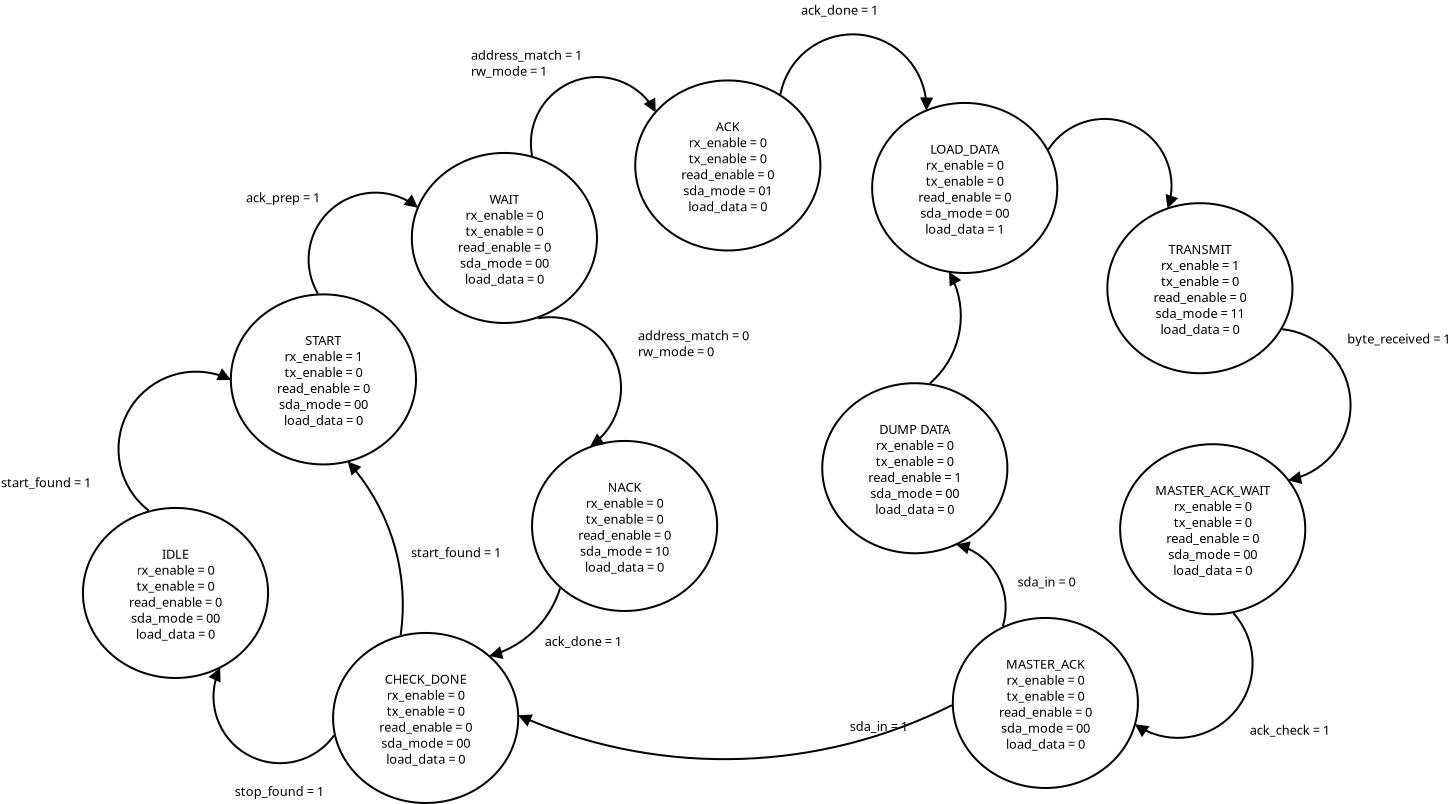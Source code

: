 <?xml version="1.0" encoding="UTF-8"?>
<dia:diagram xmlns:dia="http://www.lysator.liu.se/~alla/dia/">
  <dia:layer name="Background" visible="true" active="true">
    <dia:object type="Flowchart - Ellipse" version="0" id="O0">
      <dia:attribute name="obj_pos">
        <dia:point val="3.981,12.547"/>
      </dia:attribute>
      <dia:attribute name="obj_bb">
        <dia:rectangle val="3.931,12.497;13.287,21.1"/>
      </dia:attribute>
      <dia:attribute name="elem_corner">
        <dia:point val="3.981,12.547"/>
      </dia:attribute>
      <dia:attribute name="elem_width">
        <dia:real val="9.257"/>
      </dia:attribute>
      <dia:attribute name="elem_height">
        <dia:real val="8.503"/>
      </dia:attribute>
      <dia:attribute name="show_background">
        <dia:boolean val="true"/>
      </dia:attribute>
      <dia:attribute name="padding">
        <dia:real val="0.354"/>
      </dia:attribute>
      <dia:attribute name="text">
        <dia:composite type="text">
          <dia:attribute name="string">
            <dia:string>#START
rx_enable = 1
tx_enable = 0
read_enable = 0
sda_mode = 00
load_data = 0#</dia:string>
          </dia:attribute>
          <dia:attribute name="font">
            <dia:font family="sans" style="0" name="Helvetica"/>
          </dia:attribute>
          <dia:attribute name="height">
            <dia:real val="0.8"/>
          </dia:attribute>
          <dia:attribute name="pos">
            <dia:point val="8.609,14.993"/>
          </dia:attribute>
          <dia:attribute name="color">
            <dia:color val="#000000"/>
          </dia:attribute>
          <dia:attribute name="alignment">
            <dia:enum val="1"/>
          </dia:attribute>
        </dia:composite>
      </dia:attribute>
    </dia:object>
    <dia:object type="Flowchart - Ellipse" version="0" id="O1">
      <dia:attribute name="obj_pos">
        <dia:point val="13.03,5.475"/>
      </dia:attribute>
      <dia:attribute name="obj_bb">
        <dia:rectangle val="12.98,5.425;22.337,14.028"/>
      </dia:attribute>
      <dia:attribute name="elem_corner">
        <dia:point val="13.03,5.475"/>
      </dia:attribute>
      <dia:attribute name="elem_width">
        <dia:real val="9.257"/>
      </dia:attribute>
      <dia:attribute name="elem_height">
        <dia:real val="8.503"/>
      </dia:attribute>
      <dia:attribute name="show_background">
        <dia:boolean val="true"/>
      </dia:attribute>
      <dia:attribute name="padding">
        <dia:real val="0.354"/>
      </dia:attribute>
      <dia:attribute name="text">
        <dia:composite type="text">
          <dia:attribute name="string">
            <dia:string>#WAIT
rx_enable = 0
tx_enable = 0
read_enable = 0
sda_mode = 00
load_data = 0#</dia:string>
          </dia:attribute>
          <dia:attribute name="font">
            <dia:font family="sans" style="0" name="Helvetica"/>
          </dia:attribute>
          <dia:attribute name="height">
            <dia:real val="0.8"/>
          </dia:attribute>
          <dia:attribute name="pos">
            <dia:point val="17.658,7.922"/>
          </dia:attribute>
          <dia:attribute name="color">
            <dia:color val="#000000"/>
          </dia:attribute>
          <dia:attribute name="alignment">
            <dia:enum val="1"/>
          </dia:attribute>
        </dia:composite>
      </dia:attribute>
    </dia:object>
    <dia:object type="Flowchart - Ellipse" version="0" id="O2">
      <dia:attribute name="obj_pos">
        <dia:point val="-3.415,23.225"/>
      </dia:attribute>
      <dia:attribute name="obj_bb">
        <dia:rectangle val="-3.465,23.175;5.892,31.778"/>
      </dia:attribute>
      <dia:attribute name="elem_corner">
        <dia:point val="-3.415,23.225"/>
      </dia:attribute>
      <dia:attribute name="elem_width">
        <dia:real val="9.257"/>
      </dia:attribute>
      <dia:attribute name="elem_height">
        <dia:real val="8.503"/>
      </dia:attribute>
      <dia:attribute name="show_background">
        <dia:boolean val="true"/>
      </dia:attribute>
      <dia:attribute name="padding">
        <dia:real val="0.354"/>
      </dia:attribute>
      <dia:attribute name="text">
        <dia:composite type="text">
          <dia:attribute name="string">
            <dia:string>#IDLE
rx_enable = 0
tx_enable = 0
read_enable = 0
sda_mode = 00
load_data = 0#</dia:string>
          </dia:attribute>
          <dia:attribute name="font">
            <dia:font family="sans" style="0" name="Helvetica"/>
          </dia:attribute>
          <dia:attribute name="height">
            <dia:real val="0.8"/>
          </dia:attribute>
          <dia:attribute name="pos">
            <dia:point val="1.213,25.672"/>
          </dia:attribute>
          <dia:attribute name="color">
            <dia:color val="#000000"/>
          </dia:attribute>
          <dia:attribute name="alignment">
            <dia:enum val="1"/>
          </dia:attribute>
        </dia:composite>
      </dia:attribute>
    </dia:object>
    <dia:object type="Flowchart - Ellipse" version="0" id="O3">
      <dia:attribute name="obj_pos">
        <dia:point val="19.04,19.875"/>
      </dia:attribute>
      <dia:attribute name="obj_bb">
        <dia:rectangle val="18.99,19.825;28.347,28.428"/>
      </dia:attribute>
      <dia:attribute name="elem_corner">
        <dia:point val="19.04,19.875"/>
      </dia:attribute>
      <dia:attribute name="elem_width">
        <dia:real val="9.257"/>
      </dia:attribute>
      <dia:attribute name="elem_height">
        <dia:real val="8.503"/>
      </dia:attribute>
      <dia:attribute name="show_background">
        <dia:boolean val="true"/>
      </dia:attribute>
      <dia:attribute name="padding">
        <dia:real val="0.354"/>
      </dia:attribute>
      <dia:attribute name="text">
        <dia:composite type="text">
          <dia:attribute name="string">
            <dia:string>#NACK
rx_enable = 0
tx_enable = 0
read_enable = 0
sda_mode = 10
load_data = 0#</dia:string>
          </dia:attribute>
          <dia:attribute name="font">
            <dia:font family="sans" style="0" name="Helvetica"/>
          </dia:attribute>
          <dia:attribute name="height">
            <dia:real val="0.8"/>
          </dia:attribute>
          <dia:attribute name="pos">
            <dia:point val="23.669,22.322"/>
          </dia:attribute>
          <dia:attribute name="color">
            <dia:color val="#000000"/>
          </dia:attribute>
          <dia:attribute name="alignment">
            <dia:enum val="1"/>
          </dia:attribute>
        </dia:composite>
      </dia:attribute>
    </dia:object>
    <dia:object type="Flowchart - Ellipse" version="0" id="O4">
      <dia:attribute name="obj_pos">
        <dia:point val="36.045,2.975"/>
      </dia:attribute>
      <dia:attribute name="obj_bb">
        <dia:rectangle val="35.995,2.925;45.352,11.528"/>
      </dia:attribute>
      <dia:attribute name="elem_corner">
        <dia:point val="36.045,2.975"/>
      </dia:attribute>
      <dia:attribute name="elem_width">
        <dia:real val="9.257"/>
      </dia:attribute>
      <dia:attribute name="elem_height">
        <dia:real val="8.503"/>
      </dia:attribute>
      <dia:attribute name="show_background">
        <dia:boolean val="true"/>
      </dia:attribute>
      <dia:attribute name="padding">
        <dia:real val="0.354"/>
      </dia:attribute>
      <dia:attribute name="text">
        <dia:composite type="text">
          <dia:attribute name="string">
            <dia:string>#LOAD_DATA
rx_enable = 0
tx_enable = 0
read_enable = 0
sda_mode = 00
load_data = 1#</dia:string>
          </dia:attribute>
          <dia:attribute name="font">
            <dia:font family="sans" style="0" name="Helvetica"/>
          </dia:attribute>
          <dia:attribute name="height">
            <dia:real val="0.8"/>
          </dia:attribute>
          <dia:attribute name="pos">
            <dia:point val="40.673,5.422"/>
          </dia:attribute>
          <dia:attribute name="color">
            <dia:color val="#000000"/>
          </dia:attribute>
          <dia:attribute name="alignment">
            <dia:enum val="1"/>
          </dia:attribute>
        </dia:composite>
      </dia:attribute>
    </dia:object>
    <dia:object type="Flowchart - Ellipse" version="0" id="O5">
      <dia:attribute name="obj_pos">
        <dia:point val="24.2,1.85"/>
      </dia:attribute>
      <dia:attribute name="obj_bb">
        <dia:rectangle val="24.15,1.8;33.507,10.403"/>
      </dia:attribute>
      <dia:attribute name="elem_corner">
        <dia:point val="24.2,1.85"/>
      </dia:attribute>
      <dia:attribute name="elem_width">
        <dia:real val="9.257"/>
      </dia:attribute>
      <dia:attribute name="elem_height">
        <dia:real val="8.503"/>
      </dia:attribute>
      <dia:attribute name="show_background">
        <dia:boolean val="true"/>
      </dia:attribute>
      <dia:attribute name="padding">
        <dia:real val="0.354"/>
      </dia:attribute>
      <dia:attribute name="text">
        <dia:composite type="text">
          <dia:attribute name="string">
            <dia:string>#ACK
rx_enable = 0
tx_enable = 0
read_enable = 0
sda_mode = 01
load_data = 0#</dia:string>
          </dia:attribute>
          <dia:attribute name="font">
            <dia:font family="sans" style="0" name="Helvetica"/>
          </dia:attribute>
          <dia:attribute name="height">
            <dia:real val="0.8"/>
          </dia:attribute>
          <dia:attribute name="pos">
            <dia:point val="28.828,4.297"/>
          </dia:attribute>
          <dia:attribute name="color">
            <dia:color val="#000000"/>
          </dia:attribute>
          <dia:attribute name="alignment">
            <dia:enum val="1"/>
          </dia:attribute>
        </dia:composite>
      </dia:attribute>
    </dia:object>
    <dia:object type="Flowchart - Ellipse" version="0" id="O6">
      <dia:attribute name="obj_pos">
        <dia:point val="47.805,7.987"/>
      </dia:attribute>
      <dia:attribute name="obj_bb">
        <dia:rectangle val="47.755,7.938;57.112,16.541"/>
      </dia:attribute>
      <dia:attribute name="elem_corner">
        <dia:point val="47.805,7.987"/>
      </dia:attribute>
      <dia:attribute name="elem_width">
        <dia:real val="9.257"/>
      </dia:attribute>
      <dia:attribute name="elem_height">
        <dia:real val="8.503"/>
      </dia:attribute>
      <dia:attribute name="show_background">
        <dia:boolean val="true"/>
      </dia:attribute>
      <dia:attribute name="padding">
        <dia:real val="0.354"/>
      </dia:attribute>
      <dia:attribute name="text">
        <dia:composite type="text">
          <dia:attribute name="string">
            <dia:string>#TRANSMIT
rx_enable = 1
tx_enable = 0
read_enable = 0
sda_mode = 11
load_data = 0#</dia:string>
          </dia:attribute>
          <dia:attribute name="font">
            <dia:font family="sans" style="0" name="Helvetica"/>
          </dia:attribute>
          <dia:attribute name="height">
            <dia:real val="0.8"/>
          </dia:attribute>
          <dia:attribute name="pos">
            <dia:point val="52.434,10.434"/>
          </dia:attribute>
          <dia:attribute name="color">
            <dia:color val="#000000"/>
          </dia:attribute>
          <dia:attribute name="alignment">
            <dia:enum val="1"/>
          </dia:attribute>
        </dia:composite>
      </dia:attribute>
    </dia:object>
    <dia:object type="Flowchart - Ellipse" version="0" id="O7">
      <dia:attribute name="obj_pos">
        <dia:point val="40.078,28.725"/>
      </dia:attribute>
      <dia:attribute name="obj_bb">
        <dia:rectangle val="40.028,28.675;49.384,37.278"/>
      </dia:attribute>
      <dia:attribute name="elem_corner">
        <dia:point val="40.078,28.725"/>
      </dia:attribute>
      <dia:attribute name="elem_width">
        <dia:real val="9.257"/>
      </dia:attribute>
      <dia:attribute name="elem_height">
        <dia:real val="8.503"/>
      </dia:attribute>
      <dia:attribute name="show_background">
        <dia:boolean val="true"/>
      </dia:attribute>
      <dia:attribute name="padding">
        <dia:real val="0.354"/>
      </dia:attribute>
      <dia:attribute name="text">
        <dia:composite type="text">
          <dia:attribute name="string">
            <dia:string>#MASTER_ACK
rx_enable = 0
tx_enable = 0
read_enable = 0
sda_mode = 00
load_data = 0#</dia:string>
          </dia:attribute>
          <dia:attribute name="font">
            <dia:font family="sans" style="0" name="Helvetica"/>
          </dia:attribute>
          <dia:attribute name="height">
            <dia:real val="0.8"/>
          </dia:attribute>
          <dia:attribute name="pos">
            <dia:point val="44.706,31.172"/>
          </dia:attribute>
          <dia:attribute name="color">
            <dia:color val="#000000"/>
          </dia:attribute>
          <dia:attribute name="alignment">
            <dia:enum val="1"/>
          </dia:attribute>
        </dia:composite>
      </dia:attribute>
    </dia:object>
    <dia:object type="Flowchart - Ellipse" version="0" id="O8">
      <dia:attribute name="obj_pos">
        <dia:point val="48.445,20.038"/>
      </dia:attribute>
      <dia:attribute name="obj_bb">
        <dia:rectangle val="48.395,19.988;57.752,28.591"/>
      </dia:attribute>
      <dia:attribute name="elem_corner">
        <dia:point val="48.445,20.038"/>
      </dia:attribute>
      <dia:attribute name="elem_width">
        <dia:real val="9.257"/>
      </dia:attribute>
      <dia:attribute name="elem_height">
        <dia:real val="8.503"/>
      </dia:attribute>
      <dia:attribute name="show_background">
        <dia:boolean val="true"/>
      </dia:attribute>
      <dia:attribute name="padding">
        <dia:real val="0.354"/>
      </dia:attribute>
      <dia:attribute name="text">
        <dia:composite type="text">
          <dia:attribute name="string">
            <dia:string>#MASTER_ACK_WAIT
rx_enable = 0
tx_enable = 0
read_enable = 0
sda_mode = 00
load_data = 0#</dia:string>
          </dia:attribute>
          <dia:attribute name="font">
            <dia:font family="sans" style="0" name="Helvetica"/>
          </dia:attribute>
          <dia:attribute name="height">
            <dia:real val="0.8"/>
          </dia:attribute>
          <dia:attribute name="pos">
            <dia:point val="53.074,22.484"/>
          </dia:attribute>
          <dia:attribute name="color">
            <dia:color val="#000000"/>
          </dia:attribute>
          <dia:attribute name="alignment">
            <dia:enum val="1"/>
          </dia:attribute>
        </dia:composite>
      </dia:attribute>
    </dia:object>
    <dia:object type="Standard - Text" version="1" id="O9">
      <dia:attribute name="obj_pos">
        <dia:point val="8.609,16.798"/>
      </dia:attribute>
      <dia:attribute name="obj_bb">
        <dia:rectangle val="8.609,16.203;8.609,16.951"/>
      </dia:attribute>
      <dia:attribute name="text">
        <dia:composite type="text">
          <dia:attribute name="string">
            <dia:string>##</dia:string>
          </dia:attribute>
          <dia:attribute name="font">
            <dia:font family="sans" style="0" name="Helvetica"/>
          </dia:attribute>
          <dia:attribute name="height">
            <dia:real val="0.8"/>
          </dia:attribute>
          <dia:attribute name="pos">
            <dia:point val="8.609,16.798"/>
          </dia:attribute>
          <dia:attribute name="color">
            <dia:color val="#000000"/>
          </dia:attribute>
          <dia:attribute name="alignment">
            <dia:enum val="0"/>
          </dia:attribute>
        </dia:composite>
      </dia:attribute>
      <dia:attribute name="valign">
        <dia:enum val="3"/>
      </dia:attribute>
      <dia:connections>
        <dia:connection handle="0" to="O0" connection="16"/>
      </dia:connections>
    </dia:object>
    <dia:object type="Flowchart - Ellipse" version="0" id="O10">
      <dia:attribute name="obj_pos">
        <dia:point val="9.093,29.475"/>
      </dia:attribute>
      <dia:attribute name="obj_bb">
        <dia:rectangle val="9.043,29.425;18.399,38.028"/>
      </dia:attribute>
      <dia:attribute name="elem_corner">
        <dia:point val="9.093,29.475"/>
      </dia:attribute>
      <dia:attribute name="elem_width">
        <dia:real val="9.257"/>
      </dia:attribute>
      <dia:attribute name="elem_height">
        <dia:real val="8.503"/>
      </dia:attribute>
      <dia:attribute name="show_background">
        <dia:boolean val="true"/>
      </dia:attribute>
      <dia:attribute name="padding">
        <dia:real val="0.354"/>
      </dia:attribute>
      <dia:attribute name="text">
        <dia:composite type="text">
          <dia:attribute name="string">
            <dia:string>#CHECK_DONE
rx_enable = 0
tx_enable = 0
read_enable = 0
sda_mode = 00
load_data = 0#</dia:string>
          </dia:attribute>
          <dia:attribute name="font">
            <dia:font family="sans" style="0" name="Helvetica"/>
          </dia:attribute>
          <dia:attribute name="height">
            <dia:real val="0.8"/>
          </dia:attribute>
          <dia:attribute name="pos">
            <dia:point val="13.721,31.922"/>
          </dia:attribute>
          <dia:attribute name="color">
            <dia:color val="#000000"/>
          </dia:attribute>
          <dia:attribute name="alignment">
            <dia:enum val="1"/>
          </dia:attribute>
        </dia:composite>
      </dia:attribute>
    </dia:object>
    <dia:object type="Standard - Arc" version="0" id="O11">
      <dia:attribute name="obj_pos">
        <dia:point val="17.658,9.727"/>
      </dia:attribute>
      <dia:attribute name="obj_bb">
        <dia:rectangle val="17.149,1.502;29.014,9.79"/>
      </dia:attribute>
      <dia:attribute name="conn_endpoints">
        <dia:point val="17.658,9.727"/>
        <dia:point val="28.828,6.102"/>
      </dia:attribute>
      <dia:attribute name="curve_distance">
        <dia:real val="-6.386"/>
      </dia:attribute>
      <dia:attribute name="end_arrow">
        <dia:enum val="3"/>
      </dia:attribute>
      <dia:attribute name="end_arrow_length">
        <dia:real val="0.5"/>
      </dia:attribute>
      <dia:attribute name="end_arrow_width">
        <dia:real val="0.5"/>
      </dia:attribute>
      <dia:connections>
        <dia:connection handle="0" to="O1" connection="16"/>
        <dia:connection handle="1" to="O5" connection="16"/>
      </dia:connections>
    </dia:object>
    <dia:object type="Standard - Arc" version="0" id="O12">
      <dia:attribute name="obj_pos">
        <dia:point val="1.213,27.477"/>
      </dia:attribute>
      <dia:attribute name="obj_bb">
        <dia:rectangle val="-2.158,15.221;8.679,27.546"/>
      </dia:attribute>
      <dia:attribute name="conn_endpoints">
        <dia:point val="1.213,27.477"/>
        <dia:point val="8.609,16.798"/>
      </dia:attribute>
      <dia:attribute name="curve_distance">
        <dia:real val="-7.127"/>
      </dia:attribute>
      <dia:attribute name="end_arrow">
        <dia:enum val="3"/>
      </dia:attribute>
      <dia:attribute name="end_arrow_length">
        <dia:real val="0.5"/>
      </dia:attribute>
      <dia:attribute name="end_arrow_width">
        <dia:real val="0.5"/>
      </dia:attribute>
      <dia:connections>
        <dia:connection handle="0" to="O2" connection="16"/>
        <dia:connection handle="1" to="O0" connection="16"/>
      </dia:connections>
    </dia:object>
    <dia:object type="Standard - Arc" version="0" id="O13">
      <dia:attribute name="obj_pos">
        <dia:point val="8.609,16.798"/>
      </dia:attribute>
      <dia:attribute name="obj_bb">
        <dia:rectangle val="6.882,6.893;17.729,16.869"/>
      </dia:attribute>
      <dia:attribute name="conn_endpoints">
        <dia:point val="8.609,16.798"/>
        <dia:point val="17.658,9.727"/>
      </dia:attribute>
      <dia:attribute name="curve_distance">
        <dia:real val="-6.464"/>
      </dia:attribute>
      <dia:attribute name="end_arrow">
        <dia:enum val="3"/>
      </dia:attribute>
      <dia:attribute name="end_arrow_length">
        <dia:real val="0.5"/>
      </dia:attribute>
      <dia:attribute name="end_arrow_width">
        <dia:real val="0.5"/>
      </dia:attribute>
      <dia:connections>
        <dia:connection handle="0" to="O0" connection="16"/>
        <dia:connection handle="1" to="O1" connection="16"/>
      </dia:connections>
    </dia:object>
    <dia:object type="Standard - Arc" version="0" id="O14">
      <dia:attribute name="obj_pos">
        <dia:point val="28.828,6.102"/>
      </dia:attribute>
      <dia:attribute name="obj_bb">
        <dia:rectangle val="28.756,-0.515;41.155,7.286"/>
      </dia:attribute>
      <dia:attribute name="conn_endpoints">
        <dia:point val="28.828,6.102"/>
        <dia:point val="40.673,7.227"/>
      </dia:attribute>
      <dia:attribute name="curve_distance">
        <dia:real val="-7.134"/>
      </dia:attribute>
      <dia:attribute name="end_arrow">
        <dia:enum val="3"/>
      </dia:attribute>
      <dia:attribute name="end_arrow_length">
        <dia:real val="0.5"/>
      </dia:attribute>
      <dia:attribute name="end_arrow_width">
        <dia:real val="0.5"/>
      </dia:attribute>
      <dia:connections>
        <dia:connection handle="0" to="O5" connection="16"/>
        <dia:connection handle="1" to="O4" connection="16"/>
      </dia:connections>
    </dia:object>
    <dia:object type="Standard - Arc" version="0" id="O15">
      <dia:attribute name="obj_pos">
        <dia:point val="40.673,7.227"/>
      </dia:attribute>
      <dia:attribute name="obj_bb">
        <dia:rectangle val="40.608,3.48;52.959,12.305"/>
      </dia:attribute>
      <dia:attribute name="conn_endpoints">
        <dia:point val="40.673,7.227"/>
        <dia:point val="52.434,12.239"/>
      </dia:attribute>
      <dia:attribute name="curve_distance">
        <dia:real val="-6.186"/>
      </dia:attribute>
      <dia:attribute name="end_arrow">
        <dia:enum val="3"/>
      </dia:attribute>
      <dia:attribute name="end_arrow_length">
        <dia:real val="0.5"/>
      </dia:attribute>
      <dia:attribute name="end_arrow_width">
        <dia:real val="0.5"/>
      </dia:attribute>
      <dia:connections>
        <dia:connection handle="0" to="O4" connection="16"/>
        <dia:connection handle="1" to="O6" connection="16"/>
      </dia:connections>
    </dia:object>
    <dia:object type="Standard - Arc" version="0" id="O16">
      <dia:attribute name="obj_pos">
        <dia:point val="52.434,12.239"/>
      </dia:attribute>
      <dia:attribute name="obj_bb">
        <dia:rectangle val="52.381,12.026;60.02,24.692"/>
      </dia:attribute>
      <dia:attribute name="conn_endpoints">
        <dia:point val="52.434,12.239"/>
        <dia:point val="53.074,24.289"/>
      </dia:attribute>
      <dia:attribute name="curve_distance">
        <dia:real val="-7.218"/>
      </dia:attribute>
      <dia:attribute name="end_arrow">
        <dia:enum val="3"/>
      </dia:attribute>
      <dia:attribute name="end_arrow_length">
        <dia:real val="0.5"/>
      </dia:attribute>
      <dia:attribute name="end_arrow_width">
        <dia:real val="0.5"/>
      </dia:attribute>
      <dia:connections>
        <dia:connection handle="0" to="O6" connection="16"/>
        <dia:connection handle="1" to="O8" connection="16"/>
      </dia:connections>
    </dia:object>
    <dia:object type="Standard - Arc" version="0" id="O17">
      <dia:attribute name="obj_pos">
        <dia:point val="53.074,24.289"/>
      </dia:attribute>
      <dia:attribute name="obj_bb">
        <dia:rectangle val="44.635,24.218;55.784,35.501"/>
      </dia:attribute>
      <dia:attribute name="conn_endpoints">
        <dia:point val="53.074,24.289"/>
        <dia:point val="44.706,32.977"/>
      </dia:attribute>
      <dia:attribute name="curve_distance">
        <dia:real val="-7.128"/>
      </dia:attribute>
      <dia:attribute name="end_arrow">
        <dia:enum val="3"/>
      </dia:attribute>
      <dia:attribute name="end_arrow_length">
        <dia:real val="0.5"/>
      </dia:attribute>
      <dia:attribute name="end_arrow_width">
        <dia:real val="0.5"/>
      </dia:attribute>
      <dia:connections>
        <dia:connection handle="0" to="O8" connection="16"/>
        <dia:connection handle="1" to="O7" connection="16"/>
      </dia:connections>
    </dia:object>
    <dia:object type="Standard - Arc" version="0" id="O18">
      <dia:attribute name="obj_pos">
        <dia:point val="13.721,33.727"/>
      </dia:attribute>
      <dia:attribute name="obj_bb">
        <dia:rectangle val="0.745,27.41;13.788,36.443"/>
      </dia:attribute>
      <dia:attribute name="conn_endpoints">
        <dia:point val="13.721,33.727"/>
        <dia:point val="1.213,27.477"/>
      </dia:attribute>
      <dia:attribute name="curve_distance">
        <dia:real val="-5.63"/>
      </dia:attribute>
      <dia:attribute name="end_arrow">
        <dia:enum val="3"/>
      </dia:attribute>
      <dia:attribute name="end_arrow_length">
        <dia:real val="0.5"/>
      </dia:attribute>
      <dia:attribute name="end_arrow_width">
        <dia:real val="0.5"/>
      </dia:attribute>
      <dia:connections>
        <dia:connection handle="0" to="O10" connection="16"/>
        <dia:connection handle="1" to="O2" connection="16"/>
      </dia:connections>
    </dia:object>
    <dia:object type="Standard - Arc" version="0" id="O19">
      <dia:attribute name="obj_pos">
        <dia:point val="13.721,33.727"/>
      </dia:attribute>
      <dia:attribute name="obj_bb">
        <dia:rectangle val="8.547,16.736;13.783,33.789"/>
      </dia:attribute>
      <dia:attribute name="conn_endpoints">
        <dia:point val="13.721,33.727"/>
        <dia:point val="8.609,16.798"/>
      </dia:attribute>
      <dia:attribute name="curve_distance">
        <dia:real val="1"/>
      </dia:attribute>
      <dia:attribute name="end_arrow">
        <dia:enum val="3"/>
      </dia:attribute>
      <dia:attribute name="end_arrow_length">
        <dia:real val="0.5"/>
      </dia:attribute>
      <dia:attribute name="end_arrow_width">
        <dia:real val="0.5"/>
      </dia:attribute>
      <dia:connections>
        <dia:connection handle="0" to="O10" connection="16"/>
        <dia:connection handle="1" to="O0" connection="16"/>
      </dia:connections>
    </dia:object>
    <dia:object type="Standard - Arc" version="0" id="O20">
      <dia:attribute name="obj_pos">
        <dia:point val="23.669,24.127"/>
      </dia:attribute>
      <dia:attribute name="obj_bb">
        <dia:rectangle val="13.65,24.056;23.739,33.797"/>
      </dia:attribute>
      <dia:attribute name="conn_endpoints">
        <dia:point val="23.669,24.127"/>
        <dia:point val="13.721,33.727"/>
      </dia:attribute>
      <dia:attribute name="curve_distance">
        <dia:real val="-0.626"/>
      </dia:attribute>
      <dia:attribute name="end_arrow">
        <dia:enum val="3"/>
      </dia:attribute>
      <dia:attribute name="end_arrow_length">
        <dia:real val="0.5"/>
      </dia:attribute>
      <dia:attribute name="end_arrow_width">
        <dia:real val="0.5"/>
      </dia:attribute>
      <dia:connections>
        <dia:connection handle="0" to="O3" connection="16"/>
        <dia:connection handle="1" to="O10" connection="16"/>
      </dia:connections>
    </dia:object>
    <dia:object type="Standard - Arc" version="0" id="O21">
      <dia:attribute name="obj_pos">
        <dia:point val="17.658,9.727"/>
      </dia:attribute>
      <dia:attribute name="obj_bb">
        <dia:rectangle val="17.593,9.661;24.223,24.192"/>
      </dia:attribute>
      <dia:attribute name="conn_endpoints">
        <dia:point val="17.658,9.727"/>
        <dia:point val="23.669,24.127"/>
      </dia:attribute>
      <dia:attribute name="curve_distance">
        <dia:real val="-2.768"/>
      </dia:attribute>
      <dia:attribute name="end_arrow">
        <dia:enum val="3"/>
      </dia:attribute>
      <dia:attribute name="end_arrow_length">
        <dia:real val="0.5"/>
      </dia:attribute>
      <dia:attribute name="end_arrow_width">
        <dia:real val="0.5"/>
      </dia:attribute>
      <dia:connections>
        <dia:connection handle="0" to="O1" connection="16"/>
        <dia:connection handle="1" to="O3" connection="16"/>
      </dia:connections>
    </dia:object>
    <dia:object type="Standard - Arc" version="0" id="O22">
      <dia:attribute name="obj_pos">
        <dia:point val="44.706,32.977"/>
      </dia:attribute>
      <dia:attribute name="obj_bb">
        <dia:rectangle val="13.662,32.925;44.757,35.844"/>
      </dia:attribute>
      <dia:attribute name="conn_endpoints">
        <dia:point val="44.706,32.977"/>
        <dia:point val="13.721,33.727"/>
      </dia:attribute>
      <dia:attribute name="curve_distance">
        <dia:real val="-2.429"/>
      </dia:attribute>
      <dia:attribute name="end_arrow">
        <dia:enum val="3"/>
      </dia:attribute>
      <dia:attribute name="end_arrow_length">
        <dia:real val="0.5"/>
      </dia:attribute>
      <dia:attribute name="end_arrow_width">
        <dia:real val="0.5"/>
      </dia:attribute>
      <dia:connections>
        <dia:connection handle="0" to="O7" connection="16"/>
        <dia:connection handle="1" to="O10" connection="16"/>
      </dia:connections>
    </dia:object>
    <dia:object type="Standard - Text" version="1" id="O23">
      <dia:attribute name="obj_pos">
        <dia:point val="-7.512,22.188"/>
      </dia:attribute>
      <dia:attribute name="obj_bb">
        <dia:rectangle val="-7.512,21.593;-2.52,22.34"/>
      </dia:attribute>
      <dia:attribute name="text">
        <dia:composite type="text">
          <dia:attribute name="string">
            <dia:string>#start_found = 1#</dia:string>
          </dia:attribute>
          <dia:attribute name="font">
            <dia:font family="sans" style="0" name="Helvetica"/>
          </dia:attribute>
          <dia:attribute name="height">
            <dia:real val="0.8"/>
          </dia:attribute>
          <dia:attribute name="pos">
            <dia:point val="-7.512,22.188"/>
          </dia:attribute>
          <dia:attribute name="color">
            <dia:color val="#000000"/>
          </dia:attribute>
          <dia:attribute name="alignment">
            <dia:enum val="0"/>
          </dia:attribute>
        </dia:composite>
      </dia:attribute>
      <dia:attribute name="valign">
        <dia:enum val="3"/>
      </dia:attribute>
    </dia:object>
    <dia:object type="Standard - Text" version="1" id="O24">
      <dia:attribute name="obj_pos">
        <dia:point val="4.738,7.938"/>
      </dia:attribute>
      <dia:attribute name="obj_bb">
        <dia:rectangle val="4.738,7.343;8.978,8.09"/>
      </dia:attribute>
      <dia:attribute name="text">
        <dia:composite type="text">
          <dia:attribute name="string">
            <dia:string>#ack_prep = 1#</dia:string>
          </dia:attribute>
          <dia:attribute name="font">
            <dia:font family="sans" style="0" name="Helvetica"/>
          </dia:attribute>
          <dia:attribute name="height">
            <dia:real val="0.8"/>
          </dia:attribute>
          <dia:attribute name="pos">
            <dia:point val="4.738,7.938"/>
          </dia:attribute>
          <dia:attribute name="color">
            <dia:color val="#000000"/>
          </dia:attribute>
          <dia:attribute name="alignment">
            <dia:enum val="0"/>
          </dia:attribute>
        </dia:composite>
      </dia:attribute>
      <dia:attribute name="valign">
        <dia:enum val="3"/>
      </dia:attribute>
    </dia:object>
    <dia:object type="Standard - Text" version="1" id="O25">
      <dia:attribute name="obj_pos">
        <dia:point val="15.988,0.813"/>
      </dia:attribute>
      <dia:attribute name="obj_bb">
        <dia:rectangle val="15.988,0.218;22.198,1.765"/>
      </dia:attribute>
      <dia:attribute name="text">
        <dia:composite type="text">
          <dia:attribute name="string">
            <dia:string>#address_match = 1
rw_mode = 1#</dia:string>
          </dia:attribute>
          <dia:attribute name="font">
            <dia:font family="sans" style="0" name="Helvetica"/>
          </dia:attribute>
          <dia:attribute name="height">
            <dia:real val="0.8"/>
          </dia:attribute>
          <dia:attribute name="pos">
            <dia:point val="15.988,0.813"/>
          </dia:attribute>
          <dia:attribute name="color">
            <dia:color val="#000000"/>
          </dia:attribute>
          <dia:attribute name="alignment">
            <dia:enum val="0"/>
          </dia:attribute>
        </dia:composite>
      </dia:attribute>
      <dia:attribute name="valign">
        <dia:enum val="3"/>
      </dia:attribute>
    </dia:object>
    <dia:object type="Standard - Text" version="1" id="O26">
      <dia:attribute name="obj_pos">
        <dia:point val="32.488,-1.437"/>
      </dia:attribute>
      <dia:attribute name="obj_bb">
        <dia:rectangle val="32.488,-2.032;36.868,-1.285"/>
      </dia:attribute>
      <dia:attribute name="text">
        <dia:composite type="text">
          <dia:attribute name="string">
            <dia:string>#ack_done = 1#</dia:string>
          </dia:attribute>
          <dia:attribute name="font">
            <dia:font family="sans" style="0" name="Helvetica"/>
          </dia:attribute>
          <dia:attribute name="height">
            <dia:real val="0.8"/>
          </dia:attribute>
          <dia:attribute name="pos">
            <dia:point val="32.488,-1.437"/>
          </dia:attribute>
          <dia:attribute name="color">
            <dia:color val="#000000"/>
          </dia:attribute>
          <dia:attribute name="alignment">
            <dia:enum val="0"/>
          </dia:attribute>
        </dia:composite>
      </dia:attribute>
      <dia:attribute name="valign">
        <dia:enum val="3"/>
      </dia:attribute>
    </dia:object>
    <dia:object type="Standard - Text" version="1" id="O27">
      <dia:attribute name="obj_pos">
        <dia:point val="36.425,-2.562"/>
      </dia:attribute>
      <dia:attribute name="obj_bb">
        <dia:rectangle val="36.425,-3.157;36.425,-2.41"/>
      </dia:attribute>
      <dia:attribute name="text">
        <dia:composite type="text">
          <dia:attribute name="string">
            <dia:string>##</dia:string>
          </dia:attribute>
          <dia:attribute name="font">
            <dia:font family="sans" style="0" name="Helvetica"/>
          </dia:attribute>
          <dia:attribute name="height">
            <dia:real val="0.8"/>
          </dia:attribute>
          <dia:attribute name="pos">
            <dia:point val="36.425,-2.562"/>
          </dia:attribute>
          <dia:attribute name="color">
            <dia:color val="#000000"/>
          </dia:attribute>
          <dia:attribute name="alignment">
            <dia:enum val="0"/>
          </dia:attribute>
        </dia:composite>
      </dia:attribute>
      <dia:attribute name="valign">
        <dia:enum val="3"/>
      </dia:attribute>
    </dia:object>
    <dia:object type="Standard - Text" version="1" id="O28">
      <dia:attribute name="obj_pos">
        <dia:point val="59.8,15"/>
      </dia:attribute>
      <dia:attribute name="obj_bb">
        <dia:rectangle val="59.8,14.405;65.653,15.152"/>
      </dia:attribute>
      <dia:attribute name="text">
        <dia:composite type="text">
          <dia:attribute name="string">
            <dia:string>#byte_received = 1#</dia:string>
          </dia:attribute>
          <dia:attribute name="font">
            <dia:font family="sans" style="0" name="Helvetica"/>
          </dia:attribute>
          <dia:attribute name="height">
            <dia:real val="0.8"/>
          </dia:attribute>
          <dia:attribute name="pos">
            <dia:point val="59.8,15"/>
          </dia:attribute>
          <dia:attribute name="color">
            <dia:color val="#000000"/>
          </dia:attribute>
          <dia:attribute name="alignment">
            <dia:enum val="0"/>
          </dia:attribute>
        </dia:composite>
      </dia:attribute>
      <dia:attribute name="valign">
        <dia:enum val="3"/>
      </dia:attribute>
    </dia:object>
    <dia:object type="Standard - Text" version="1" id="O29">
      <dia:attribute name="obj_pos">
        <dia:point val="54.925,34.562"/>
      </dia:attribute>
      <dia:attribute name="obj_bb">
        <dia:rectangle val="54.925,33.968;59.585,34.715"/>
      </dia:attribute>
      <dia:attribute name="text">
        <dia:composite type="text">
          <dia:attribute name="string">
            <dia:string>#ack_check = 1#</dia:string>
          </dia:attribute>
          <dia:attribute name="font">
            <dia:font family="sans" style="0" name="Helvetica"/>
          </dia:attribute>
          <dia:attribute name="height">
            <dia:real val="0.8"/>
          </dia:attribute>
          <dia:attribute name="pos">
            <dia:point val="54.925,34.562"/>
          </dia:attribute>
          <dia:attribute name="color">
            <dia:color val="#000000"/>
          </dia:attribute>
          <dia:attribute name="alignment">
            <dia:enum val="0"/>
          </dia:attribute>
        </dia:composite>
      </dia:attribute>
      <dia:attribute name="valign">
        <dia:enum val="3"/>
      </dia:attribute>
    </dia:object>
    <dia:object type="Standard - Text" version="1" id="O30">
      <dia:attribute name="obj_pos">
        <dia:point val="34.925,34.375"/>
      </dia:attribute>
      <dia:attribute name="obj_bb">
        <dia:rectangle val="34.925,33.78;38.31,34.528"/>
      </dia:attribute>
      <dia:attribute name="text">
        <dia:composite type="text">
          <dia:attribute name="string">
            <dia:string>#sda_in = 1#</dia:string>
          </dia:attribute>
          <dia:attribute name="font">
            <dia:font family="sans" style="0" name="Helvetica"/>
          </dia:attribute>
          <dia:attribute name="height">
            <dia:real val="0.8"/>
          </dia:attribute>
          <dia:attribute name="pos">
            <dia:point val="34.925,34.375"/>
          </dia:attribute>
          <dia:attribute name="color">
            <dia:color val="#000000"/>
          </dia:attribute>
          <dia:attribute name="alignment">
            <dia:enum val="0"/>
          </dia:attribute>
        </dia:composite>
      </dia:attribute>
      <dia:attribute name="valign">
        <dia:enum val="3"/>
      </dia:attribute>
    </dia:object>
    <dia:object type="Standard - Text" version="1" id="O31">
      <dia:attribute name="obj_pos">
        <dia:point val="24.338,14.845"/>
      </dia:attribute>
      <dia:attribute name="obj_bb">
        <dia:rectangle val="24.338,14.25;30.545,15.797"/>
      </dia:attribute>
      <dia:attribute name="text">
        <dia:composite type="text">
          <dia:attribute name="string">
            <dia:string>#address_match = 0
rw_mode = 0#</dia:string>
          </dia:attribute>
          <dia:attribute name="font">
            <dia:font family="sans" style="0" name="Helvetica"/>
          </dia:attribute>
          <dia:attribute name="height">
            <dia:real val="0.8"/>
          </dia:attribute>
          <dia:attribute name="pos">
            <dia:point val="24.338,14.845"/>
          </dia:attribute>
          <dia:attribute name="color">
            <dia:color val="#000000"/>
          </dia:attribute>
          <dia:attribute name="alignment">
            <dia:enum val="0"/>
          </dia:attribute>
        </dia:composite>
      </dia:attribute>
      <dia:attribute name="valign">
        <dia:enum val="3"/>
      </dia:attribute>
    </dia:object>
    <dia:object type="Standard - Text" version="1" id="O32">
      <dia:attribute name="obj_pos">
        <dia:point val="19.675,30.125"/>
      </dia:attribute>
      <dia:attribute name="obj_bb">
        <dia:rectangle val="19.675,29.53;24.055,30.277"/>
      </dia:attribute>
      <dia:attribute name="text">
        <dia:composite type="text">
          <dia:attribute name="string">
            <dia:string>#ack_done = 1#</dia:string>
          </dia:attribute>
          <dia:attribute name="font">
            <dia:font family="sans" style="0" name="Helvetica"/>
          </dia:attribute>
          <dia:attribute name="height">
            <dia:real val="0.8"/>
          </dia:attribute>
          <dia:attribute name="pos">
            <dia:point val="19.675,30.125"/>
          </dia:attribute>
          <dia:attribute name="color">
            <dia:color val="#000000"/>
          </dia:attribute>
          <dia:attribute name="alignment">
            <dia:enum val="0"/>
          </dia:attribute>
        </dia:composite>
      </dia:attribute>
      <dia:attribute name="valign">
        <dia:enum val="3"/>
      </dia:attribute>
    </dia:object>
    <dia:object type="Standard - Text" version="1" id="O33">
      <dia:attribute name="obj_pos">
        <dia:point val="12.988,25.688"/>
      </dia:attribute>
      <dia:attribute name="obj_bb">
        <dia:rectangle val="12.988,25.093;17.98,25.84"/>
      </dia:attribute>
      <dia:attribute name="text">
        <dia:composite type="text">
          <dia:attribute name="string">
            <dia:string>#start_found = 1#</dia:string>
          </dia:attribute>
          <dia:attribute name="font">
            <dia:font family="sans" style="0" name="Helvetica"/>
          </dia:attribute>
          <dia:attribute name="height">
            <dia:real val="0.8"/>
          </dia:attribute>
          <dia:attribute name="pos">
            <dia:point val="12.988,25.688"/>
          </dia:attribute>
          <dia:attribute name="color">
            <dia:color val="#000000"/>
          </dia:attribute>
          <dia:attribute name="alignment">
            <dia:enum val="0"/>
          </dia:attribute>
        </dia:composite>
      </dia:attribute>
      <dia:attribute name="valign">
        <dia:enum val="3"/>
      </dia:attribute>
    </dia:object>
    <dia:object type="Standard - Text" version="1" id="O34">
      <dia:attribute name="obj_pos">
        <dia:point val="4.175,37.625"/>
      </dia:attribute>
      <dia:attribute name="obj_bb">
        <dia:rectangle val="4.175,37.03;9.058,37.778"/>
      </dia:attribute>
      <dia:attribute name="text">
        <dia:composite type="text">
          <dia:attribute name="string">
            <dia:string>#stop_found = 1#</dia:string>
          </dia:attribute>
          <dia:attribute name="font">
            <dia:font family="sans" style="0" name="Helvetica"/>
          </dia:attribute>
          <dia:attribute name="height">
            <dia:real val="0.8"/>
          </dia:attribute>
          <dia:attribute name="pos">
            <dia:point val="4.175,37.625"/>
          </dia:attribute>
          <dia:attribute name="color">
            <dia:color val="#000000"/>
          </dia:attribute>
          <dia:attribute name="alignment">
            <dia:enum val="0"/>
          </dia:attribute>
        </dia:composite>
      </dia:attribute>
      <dia:attribute name="valign">
        <dia:enum val="3"/>
      </dia:attribute>
    </dia:object>
    <dia:object type="Standard - Text" version="1" id="O35">
      <dia:attribute name="obj_pos">
        <dia:point val="8.609,16.798"/>
      </dia:attribute>
      <dia:attribute name="obj_bb">
        <dia:rectangle val="8.609,16.203;8.609,16.951"/>
      </dia:attribute>
      <dia:attribute name="text">
        <dia:composite type="text">
          <dia:attribute name="string">
            <dia:string>##</dia:string>
          </dia:attribute>
          <dia:attribute name="font">
            <dia:font family="sans" style="0" name="Helvetica"/>
          </dia:attribute>
          <dia:attribute name="height">
            <dia:real val="0.8"/>
          </dia:attribute>
          <dia:attribute name="pos">
            <dia:point val="8.609,16.798"/>
          </dia:attribute>
          <dia:attribute name="color">
            <dia:color val="#000000"/>
          </dia:attribute>
          <dia:attribute name="alignment">
            <dia:enum val="0"/>
          </dia:attribute>
        </dia:composite>
      </dia:attribute>
      <dia:attribute name="valign">
        <dia:enum val="3"/>
      </dia:attribute>
      <dia:connections>
        <dia:connection handle="0" to="O0" connection="16"/>
      </dia:connections>
    </dia:object>
    <dia:object type="Flowchart - Ellipse" version="0" id="O36">
      <dia:attribute name="obj_pos">
        <dia:point val="33.55,16.988"/>
      </dia:attribute>
      <dia:attribute name="obj_bb">
        <dia:rectangle val="33.5,16.938;42.857,25.541"/>
      </dia:attribute>
      <dia:attribute name="elem_corner">
        <dia:point val="33.55,16.988"/>
      </dia:attribute>
      <dia:attribute name="elem_width">
        <dia:real val="9.257"/>
      </dia:attribute>
      <dia:attribute name="elem_height">
        <dia:real val="8.503"/>
      </dia:attribute>
      <dia:attribute name="show_background">
        <dia:boolean val="true"/>
      </dia:attribute>
      <dia:attribute name="padding">
        <dia:real val="0.354"/>
      </dia:attribute>
      <dia:attribute name="text">
        <dia:composite type="text">
          <dia:attribute name="string">
            <dia:string>#DUMP DATA
rx_enable = 0
tx_enable = 0
read_enable = 1
sda_mode = 00
load_data = 0#</dia:string>
          </dia:attribute>
          <dia:attribute name="font">
            <dia:font family="sans" style="0" name="Helvetica"/>
          </dia:attribute>
          <dia:attribute name="height">
            <dia:real val="0.8"/>
          </dia:attribute>
          <dia:attribute name="pos">
            <dia:point val="38.178,19.434"/>
          </dia:attribute>
          <dia:attribute name="color">
            <dia:color val="#000000"/>
          </dia:attribute>
          <dia:attribute name="alignment">
            <dia:enum val="1"/>
          </dia:attribute>
        </dia:composite>
      </dia:attribute>
    </dia:object>
    <dia:object type="Standard - Arc" version="0" id="O37">
      <dia:attribute name="obj_pos">
        <dia:point val="44.706,32.977"/>
      </dia:attribute>
      <dia:attribute name="obj_bb">
        <dia:rectangle val="38.11,21.171;44.774,33.045"/>
      </dia:attribute>
      <dia:attribute name="conn_endpoints">
        <dia:point val="44.706,32.977"/>
        <dia:point val="38.178,21.239"/>
      </dia:attribute>
      <dia:attribute name="curve_distance">
        <dia:real val="1"/>
      </dia:attribute>
      <dia:attribute name="end_arrow">
        <dia:enum val="3"/>
      </dia:attribute>
      <dia:attribute name="end_arrow_length">
        <dia:real val="0.5"/>
      </dia:attribute>
      <dia:attribute name="end_arrow_width">
        <dia:real val="0.5"/>
      </dia:attribute>
      <dia:connections>
        <dia:connection handle="0" to="O7" connection="16"/>
        <dia:connection handle="1" to="O36" connection="16"/>
      </dia:connections>
    </dia:object>
    <dia:object type="Standard - Arc" version="0" id="O38">
      <dia:attribute name="obj_pos">
        <dia:point val="38.178,21.239"/>
      </dia:attribute>
      <dia:attribute name="obj_bb">
        <dia:rectangle val="38.12,7.165;41.064,21.297"/>
      </dia:attribute>
      <dia:attribute name="conn_endpoints">
        <dia:point val="38.178,21.239"/>
        <dia:point val="40.673,7.227"/>
      </dia:attribute>
      <dia:attribute name="curve_distance">
        <dia:real val="1"/>
      </dia:attribute>
      <dia:attribute name="end_arrow">
        <dia:enum val="3"/>
      </dia:attribute>
      <dia:attribute name="end_arrow_length">
        <dia:real val="0.5"/>
      </dia:attribute>
      <dia:attribute name="end_arrow_width">
        <dia:real val="0.5"/>
      </dia:attribute>
      <dia:connections>
        <dia:connection handle="0" to="O36" connection="16"/>
        <dia:connection handle="1" to="O4" connection="16"/>
      </dia:connections>
    </dia:object>
    <dia:object type="Standard - Text" version="1" id="O39">
      <dia:attribute name="obj_pos">
        <dia:point val="43.312,27.157"/>
      </dia:attribute>
      <dia:attribute name="obj_bb">
        <dia:rectangle val="43.312,26.562;46.695,27.31"/>
      </dia:attribute>
      <dia:attribute name="text">
        <dia:composite type="text">
          <dia:attribute name="string">
            <dia:string>#sda_in = 0#</dia:string>
          </dia:attribute>
          <dia:attribute name="font">
            <dia:font family="sans" style="0" name="Helvetica"/>
          </dia:attribute>
          <dia:attribute name="height">
            <dia:real val="0.8"/>
          </dia:attribute>
          <dia:attribute name="pos">
            <dia:point val="43.312,27.157"/>
          </dia:attribute>
          <dia:attribute name="color">
            <dia:color val="#000000"/>
          </dia:attribute>
          <dia:attribute name="alignment">
            <dia:enum val="0"/>
          </dia:attribute>
        </dia:composite>
      </dia:attribute>
      <dia:attribute name="valign">
        <dia:enum val="3"/>
      </dia:attribute>
    </dia:object>
    <dia:object type="Standard - Text" version="1" id="O40">
      <dia:attribute name="obj_pos">
        <dia:point val="38.178,21.239"/>
      </dia:attribute>
      <dia:attribute name="obj_bb">
        <dia:rectangle val="38.178,20.644;38.178,21.392"/>
      </dia:attribute>
      <dia:attribute name="text">
        <dia:composite type="text">
          <dia:attribute name="string">
            <dia:string>##</dia:string>
          </dia:attribute>
          <dia:attribute name="font">
            <dia:font family="sans" style="0" name="Helvetica"/>
          </dia:attribute>
          <dia:attribute name="height">
            <dia:real val="0.8"/>
          </dia:attribute>
          <dia:attribute name="pos">
            <dia:point val="38.178,21.239"/>
          </dia:attribute>
          <dia:attribute name="color">
            <dia:color val="#000000"/>
          </dia:attribute>
          <dia:attribute name="alignment">
            <dia:enum val="0"/>
          </dia:attribute>
        </dia:composite>
      </dia:attribute>
      <dia:attribute name="valign">
        <dia:enum val="3"/>
      </dia:attribute>
      <dia:connections>
        <dia:connection handle="0" to="O36" connection="16"/>
      </dia:connections>
    </dia:object>
  </dia:layer>
</dia:diagram>

